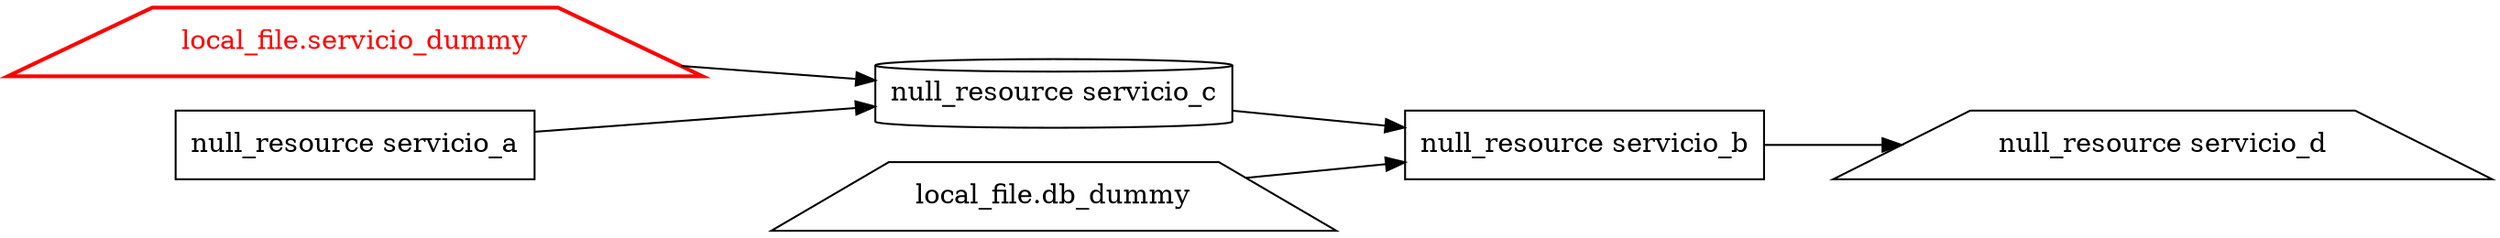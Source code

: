digraph Infra {
  graph [rankdir=LR];
  "local_file.servicio_dummy" [shape=trapezium, color="red", fontcolor="red", style="bold"];
  "null_resource servicio_b" [shape=box, color="black", fontcolor="black", style="solid"];
  "local_file.db_dummy" [shape=trapezium, color="black", fontcolor="black", style="solid"];
  "null_resource servicio_c" [shape=cylinder, color="black", fontcolor="black", style="solid"];
  "null_resource servicio_a" [shape=box, color="black", fontcolor="black", style="solid"];
  "null_resource servicio_d" [shape=trapezium, color="black", fontcolor="black", style="solid"];
  "null_resource servicio_c" -> "null_resource servicio_b";
  "local_file.db_dummy" -> "null_resource servicio_b";
  "null_resource servicio_a" -> "null_resource servicio_c";
  "local_file.servicio_dummy" -> "null_resource servicio_c";
  "null_resource servicio_b" -> "null_resource servicio_d";
}